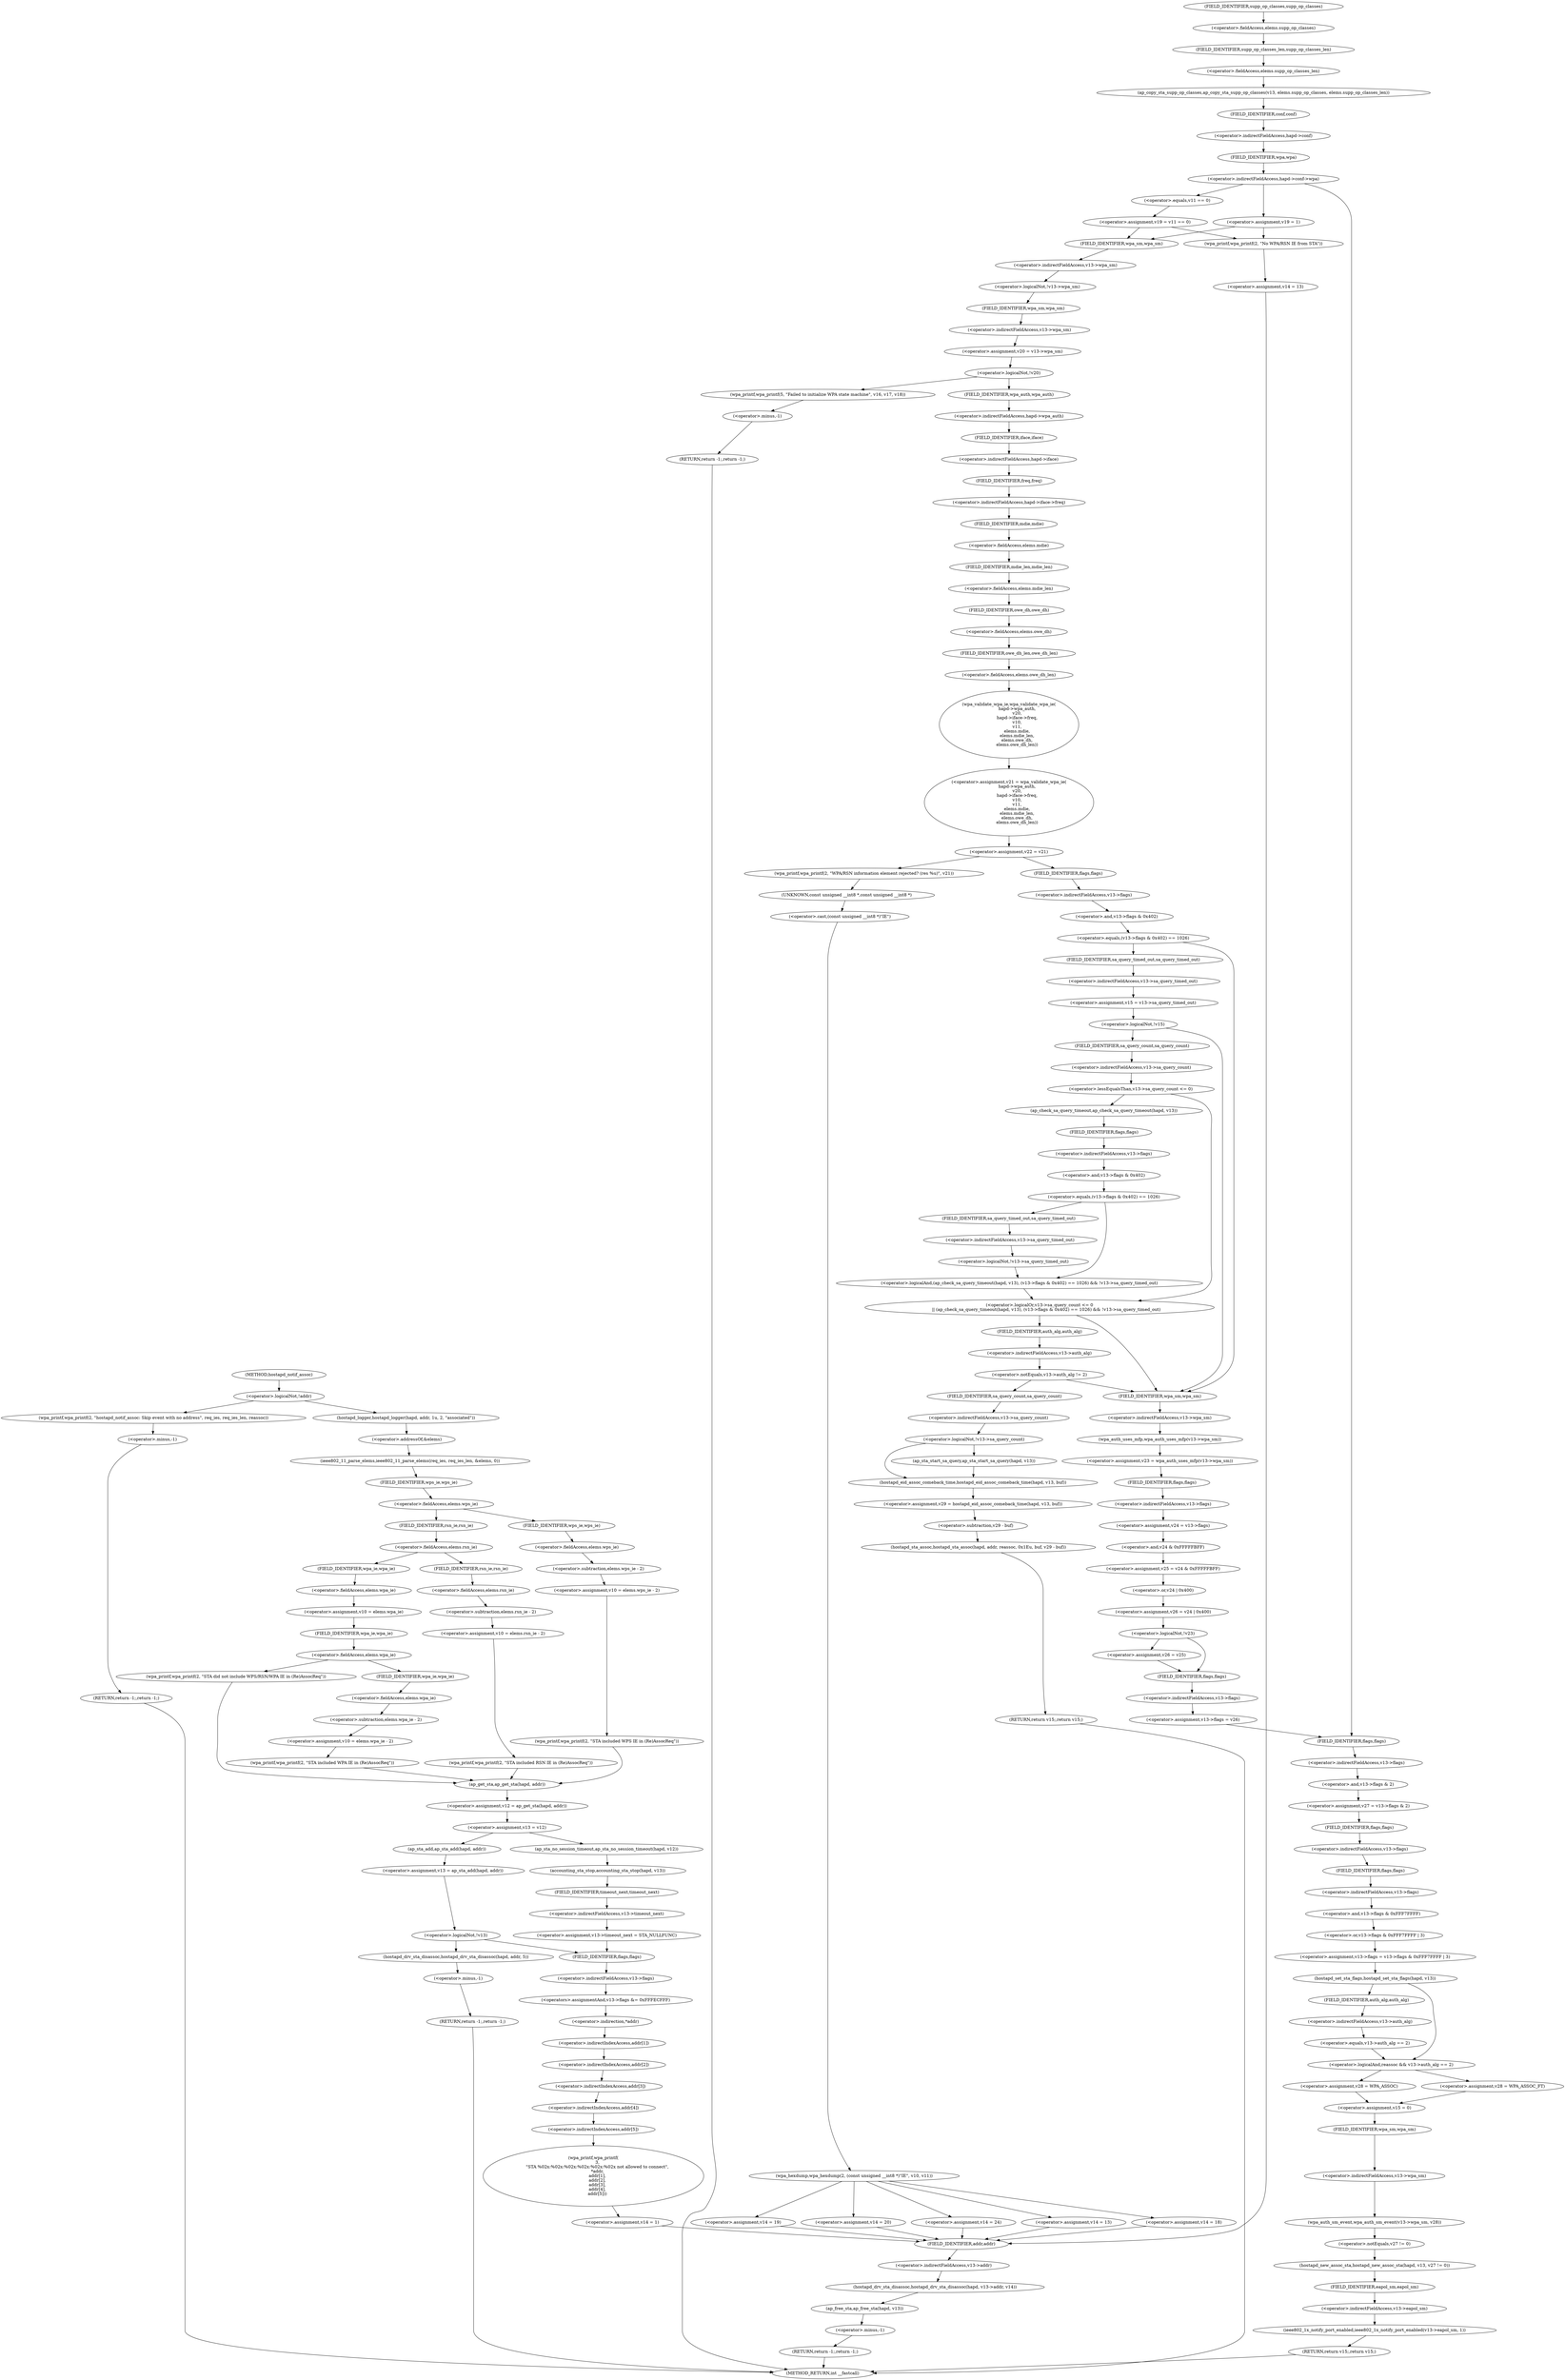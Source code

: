 digraph hostapd_notif_assoc {  
"1000153" [label = "(<operator>.logicalNot,!addr)" ]
"1000156" [label = "(wpa_printf,wpa_printf(2, \"hostapd_notif_assoc: Skip event with no address\", req_ies, req_ies_len, reassoc))" ]
"1000162" [label = "(RETURN,return -1;,return -1;)" ]
"1000163" [label = "(<operator>.minus,-1)" ]
"1000165" [label = "(hostapd_logger,hostapd_logger(hapd, addr, 1u, 2, \"associated\"))" ]
"1000171" [label = "(ieee802_11_parse_elems,ieee802_11_parse_elems(req_ies, req_ies_len, &elems, 0))" ]
"1000174" [label = "(<operator>.addressOf,&elems)" ]
"1000178" [label = "(<operator>.fieldAccess,elems.wps_ie)" ]
"1000180" [label = "(FIELD_IDENTIFIER,wps_ie,wps_ie)" ]
"1000182" [label = "(<operator>.assignment,v10 = elems.wps_ie - 2)" ]
"1000184" [label = "(<operator>.subtraction,elems.wps_ie - 2)" ]
"1000185" [label = "(<operator>.fieldAccess,elems.wps_ie)" ]
"1000187" [label = "(FIELD_IDENTIFIER,wps_ie,wps_ie)" ]
"1000190" [label = "(wpa_printf,wpa_printf(2, \"STA included WPS IE in (Re)AssocReq\"))" ]
"1000195" [label = "(<operator>.fieldAccess,elems.rsn_ie)" ]
"1000197" [label = "(FIELD_IDENTIFIER,rsn_ie,rsn_ie)" ]
"1000199" [label = "(<operator>.assignment,v10 = elems.rsn_ie - 2)" ]
"1000201" [label = "(<operator>.subtraction,elems.rsn_ie - 2)" ]
"1000202" [label = "(<operator>.fieldAccess,elems.rsn_ie)" ]
"1000204" [label = "(FIELD_IDENTIFIER,rsn_ie,rsn_ie)" ]
"1000207" [label = "(wpa_printf,wpa_printf(2, \"STA included RSN IE in (Re)AssocReq\"))" ]
"1000212" [label = "(<operator>.assignment,v10 = elems.wpa_ie)" ]
"1000214" [label = "(<operator>.fieldAccess,elems.wpa_ie)" ]
"1000216" [label = "(FIELD_IDENTIFIER,wpa_ie,wpa_ie)" ]
"1000218" [label = "(<operator>.fieldAccess,elems.wpa_ie)" ]
"1000220" [label = "(FIELD_IDENTIFIER,wpa_ie,wpa_ie)" ]
"1000222" [label = "(<operator>.assignment,v10 = elems.wpa_ie - 2)" ]
"1000224" [label = "(<operator>.subtraction,elems.wpa_ie - 2)" ]
"1000225" [label = "(<operator>.fieldAccess,elems.wpa_ie)" ]
"1000227" [label = "(FIELD_IDENTIFIER,wpa_ie,wpa_ie)" ]
"1000230" [label = "(wpa_printf,wpa_printf(2, \"STA included WPA IE in (Re)AssocReq\"))" ]
"1000236" [label = "(wpa_printf,wpa_printf(2, \"STA did not include WPS/RSN/WPA IE in (Re)AssocReq\"))" ]
"1000239" [label = "(<operator>.assignment,v12 = ap_get_sta(hapd, addr))" ]
"1000241" [label = "(ap_get_sta,ap_get_sta(hapd, addr))" ]
"1000244" [label = "(<operator>.assignment,v13 = v12)" ]
"1000250" [label = "(ap_sta_no_session_timeout,ap_sta_no_session_timeout(hapd, v12))" ]
"1000253" [label = "(accounting_sta_stop,accounting_sta_stop(hapd, v13))" ]
"1000256" [label = "(<operator>.assignment,v13->timeout_next = STA_NULLFUNC)" ]
"1000257" [label = "(<operator>.indirectFieldAccess,v13->timeout_next)" ]
"1000259" [label = "(FIELD_IDENTIFIER,timeout_next,timeout_next)" ]
"1000263" [label = "(<operator>.assignment,v13 = ap_sta_add(hapd, addr))" ]
"1000265" [label = "(ap_sta_add,ap_sta_add(hapd, addr))" ]
"1000269" [label = "(<operator>.logicalNot,!v13)" ]
"1000272" [label = "(hostapd_drv_sta_disassoc,hostapd_drv_sta_disassoc(hapd, addr, 5))" ]
"1000276" [label = "(RETURN,return -1;,return -1;)" ]
"1000277" [label = "(<operator>.minus,-1)" ]
"1000279" [label = "(<operators>.assignmentAnd,v13->flags &= 0xFFFECFFF)" ]
"1000280" [label = "(<operator>.indirectFieldAccess,v13->flags)" ]
"1000282" [label = "(FIELD_IDENTIFIER,flags,flags)" ]
"1000285" [label = "(wpa_printf,wpa_printf(\n      3,\n      \"STA %02x:%02x:%02x:%02x:%02x:%02x not allowed to connect\",\n      *addr,\n      addr[1],\n      addr[2],\n      addr[3],\n      addr[4],\n      addr[5]))" ]
"1000288" [label = "(<operator>.indirection,*addr)" ]
"1000290" [label = "(<operator>.indirectIndexAccess,addr[1])" ]
"1000293" [label = "(<operator>.indirectIndexAccess,addr[2])" ]
"1000296" [label = "(<operator>.indirectIndexAccess,addr[3])" ]
"1000299" [label = "(<operator>.indirectIndexAccess,addr[4])" ]
"1000302" [label = "(<operator>.indirectIndexAccess,addr[5])" ]
"1000305" [label = "(<operator>.assignment,v14 = 1)" ]
"1000309" [label = "(hostapd_drv_sta_disassoc,hostapd_drv_sta_disassoc(hapd, v13->addr, v14))" ]
"1000311" [label = "(<operator>.indirectFieldAccess,v13->addr)" ]
"1000313" [label = "(FIELD_IDENTIFIER,addr,addr)" ]
"1000315" [label = "(ap_free_sta,ap_free_sta(hapd, v13))" ]
"1000318" [label = "(RETURN,return -1;,return -1;)" ]
"1000319" [label = "(<operator>.minus,-1)" ]
"1000321" [label = "(ap_copy_sta_supp_op_classes,ap_copy_sta_supp_op_classes(v13, elems.supp_op_classes, elems.supp_op_classes_len))" ]
"1000323" [label = "(<operator>.fieldAccess,elems.supp_op_classes)" ]
"1000325" [label = "(FIELD_IDENTIFIER,supp_op_classes,supp_op_classes)" ]
"1000326" [label = "(<operator>.fieldAccess,elems.supp_op_classes_len)" ]
"1000328" [label = "(FIELD_IDENTIFIER,supp_op_classes_len,supp_op_classes_len)" ]
"1000330" [label = "(<operator>.indirectFieldAccess,hapd->conf->wpa)" ]
"1000331" [label = "(<operator>.indirectFieldAccess,hapd->conf)" ]
"1000333" [label = "(FIELD_IDENTIFIER,conf,conf)" ]
"1000334" [label = "(FIELD_IDENTIFIER,wpa,wpa)" ]
"1000338" [label = "(<operator>.assignment,v19 = v11 == 0)" ]
"1000340" [label = "(<operator>.equals,v11 == 0)" ]
"1000344" [label = "(<operator>.assignment,v19 = 1)" ]
"1000350" [label = "(wpa_printf,wpa_printf(2, \"No WPA/RSN IE from STA\"))" ]
"1000353" [label = "(<operator>.assignment,v14 = 13)" ]
"1000358" [label = "(<operator>.logicalNot,!v13->wpa_sm)" ]
"1000359" [label = "(<operator>.indirectFieldAccess,v13->wpa_sm)" ]
"1000361" [label = "(FIELD_IDENTIFIER,wpa_sm,wpa_sm)" ]
"1000362" [label = "(<operator>.assignment,v20 = v13->wpa_sm)" ]
"1000364" [label = "(<operator>.indirectFieldAccess,v13->wpa_sm)" ]
"1000366" [label = "(FIELD_IDENTIFIER,wpa_sm,wpa_sm)" ]
"1000368" [label = "(<operator>.logicalNot,!v20)" ]
"1000371" [label = "(wpa_printf,wpa_printf(5, \"Failed to initialize WPA state machine\", v16, v17, v18))" ]
"1000377" [label = "(RETURN,return -1;,return -1;)" ]
"1000378" [label = "(<operator>.minus,-1)" ]
"1000380" [label = "(<operator>.assignment,v21 = wpa_validate_wpa_ie(\n            hapd->wpa_auth,\n            v20,\n            hapd->iface->freq,\n            v10,\n            v11,\n            elems.mdie,\n            elems.mdie_len,\n            elems.owe_dh,\n            elems.owe_dh_len))" ]
"1000382" [label = "(wpa_validate_wpa_ie,wpa_validate_wpa_ie(\n            hapd->wpa_auth,\n            v20,\n            hapd->iface->freq,\n            v10,\n            v11,\n            elems.mdie,\n            elems.mdie_len,\n            elems.owe_dh,\n            elems.owe_dh_len))" ]
"1000383" [label = "(<operator>.indirectFieldAccess,hapd->wpa_auth)" ]
"1000385" [label = "(FIELD_IDENTIFIER,wpa_auth,wpa_auth)" ]
"1000387" [label = "(<operator>.indirectFieldAccess,hapd->iface->freq)" ]
"1000388" [label = "(<operator>.indirectFieldAccess,hapd->iface)" ]
"1000390" [label = "(FIELD_IDENTIFIER,iface,iface)" ]
"1000391" [label = "(FIELD_IDENTIFIER,freq,freq)" ]
"1000394" [label = "(<operator>.fieldAccess,elems.mdie)" ]
"1000396" [label = "(FIELD_IDENTIFIER,mdie,mdie)" ]
"1000397" [label = "(<operator>.fieldAccess,elems.mdie_len)" ]
"1000399" [label = "(FIELD_IDENTIFIER,mdie_len,mdie_len)" ]
"1000400" [label = "(<operator>.fieldAccess,elems.owe_dh)" ]
"1000402" [label = "(FIELD_IDENTIFIER,owe_dh,owe_dh)" ]
"1000403" [label = "(<operator>.fieldAccess,elems.owe_dh_len)" ]
"1000405" [label = "(FIELD_IDENTIFIER,owe_dh_len,owe_dh_len)" ]
"1000406" [label = "(<operator>.assignment,v22 = v21)" ]
"1000412" [label = "(wpa_printf,wpa_printf(2, \"WPA/RSN information element rejected? (res %u)\", v21))" ]
"1000416" [label = "(wpa_hexdump,wpa_hexdump(2, (const unsigned __int8 *)\"IE\", v10, v11))" ]
"1000418" [label = "(<operator>.cast,(const unsigned __int8 *)\"IE\")" ]
"1000419" [label = "(UNKNOWN,const unsigned __int8 *,const unsigned __int8 *)" ]
"1000427" [label = "(<operator>.assignment,v14 = 18)" ]
"1000432" [label = "(<operator>.assignment,v14 = 19)" ]
"1000437" [label = "(<operator>.assignment,v14 = 20)" ]
"1000442" [label = "(<operator>.assignment,v14 = 24)" ]
"1000447" [label = "(<operator>.assignment,v14 = 13)" ]
"1000453" [label = "(<operator>.equals,(v13->flags & 0x402) == 1026)" ]
"1000454" [label = "(<operator>.and,v13->flags & 0x402)" ]
"1000455" [label = "(<operator>.indirectFieldAccess,v13->flags)" ]
"1000457" [label = "(FIELD_IDENTIFIER,flags,flags)" ]
"1000461" [label = "(<operator>.assignment,v15 = v13->sa_query_timed_out)" ]
"1000463" [label = "(<operator>.indirectFieldAccess,v13->sa_query_timed_out)" ]
"1000465" [label = "(FIELD_IDENTIFIER,sa_query_timed_out,sa_query_timed_out)" ]
"1000467" [label = "(<operator>.logicalNot,!v15)" ]
"1000471" [label = "(<operator>.logicalOr,v13->sa_query_count <= 0\n          || (ap_check_sa_query_timeout(hapd, v13), (v13->flags & 0x402) == 1026) && !v13->sa_query_timed_out)" ]
"1000472" [label = "(<operator>.lessEqualsThan,v13->sa_query_count <= 0)" ]
"1000473" [label = "(<operator>.indirectFieldAccess,v13->sa_query_count)" ]
"1000475" [label = "(FIELD_IDENTIFIER,sa_query_count,sa_query_count)" ]
"1000477" [label = "(<operator>.logicalAnd,(ap_check_sa_query_timeout(hapd, v13), (v13->flags & 0x402) == 1026) && !v13->sa_query_timed_out)" ]
"1000479" [label = "(ap_check_sa_query_timeout,ap_check_sa_query_timeout(hapd, v13))" ]
"1000482" [label = "(<operator>.equals,(v13->flags & 0x402) == 1026)" ]
"1000483" [label = "(<operator>.and,v13->flags & 0x402)" ]
"1000484" [label = "(<operator>.indirectFieldAccess,v13->flags)" ]
"1000486" [label = "(FIELD_IDENTIFIER,flags,flags)" ]
"1000489" [label = "(<operator>.logicalNot,!v13->sa_query_timed_out)" ]
"1000490" [label = "(<operator>.indirectFieldAccess,v13->sa_query_timed_out)" ]
"1000492" [label = "(FIELD_IDENTIFIER,sa_query_timed_out,sa_query_timed_out)" ]
"1000495" [label = "(<operator>.notEquals,v13->auth_alg != 2)" ]
"1000496" [label = "(<operator>.indirectFieldAccess,v13->auth_alg)" ]
"1000498" [label = "(FIELD_IDENTIFIER,auth_alg,auth_alg)" ]
"1000502" [label = "(<operator>.logicalNot,!v13->sa_query_count)" ]
"1000503" [label = "(<operator>.indirectFieldAccess,v13->sa_query_count)" ]
"1000505" [label = "(FIELD_IDENTIFIER,sa_query_count,sa_query_count)" ]
"1000506" [label = "(ap_sta_start_sa_query,ap_sta_start_sa_query(hapd, v13))" ]
"1000509" [label = "(<operator>.assignment,v29 = hostapd_eid_assoc_comeback_time(hapd, v13, buf))" ]
"1000511" [label = "(hostapd_eid_assoc_comeback_time,hostapd_eid_assoc_comeback_time(hapd, v13, buf))" ]
"1000515" [label = "(hostapd_sta_assoc,hostapd_sta_assoc(hapd, addr, reassoc, 0x1Eu, buf, v29 - buf))" ]
"1000521" [label = "(<operator>.subtraction,v29 - buf)" ]
"1000524" [label = "(RETURN,return v15;,return v15;)" ]
"1000526" [label = "(<operator>.assignment,v23 = wpa_auth_uses_mfp(v13->wpa_sm))" ]
"1000528" [label = "(wpa_auth_uses_mfp,wpa_auth_uses_mfp(v13->wpa_sm))" ]
"1000529" [label = "(<operator>.indirectFieldAccess,v13->wpa_sm)" ]
"1000531" [label = "(FIELD_IDENTIFIER,wpa_sm,wpa_sm)" ]
"1000532" [label = "(<operator>.assignment,v24 = v13->flags)" ]
"1000534" [label = "(<operator>.indirectFieldAccess,v13->flags)" ]
"1000536" [label = "(FIELD_IDENTIFIER,flags,flags)" ]
"1000537" [label = "(<operator>.assignment,v25 = v24 & 0xFFFFFBFF)" ]
"1000539" [label = "(<operator>.and,v24 & 0xFFFFFBFF)" ]
"1000542" [label = "(<operator>.assignment,v26 = v24 | 0x400)" ]
"1000544" [label = "(<operator>.or,v24 | 0x400)" ]
"1000548" [label = "(<operator>.logicalNot,!v23)" ]
"1000550" [label = "(<operator>.assignment,v26 = v25)" ]
"1000553" [label = "(<operator>.assignment,v13->flags = v26)" ]
"1000554" [label = "(<operator>.indirectFieldAccess,v13->flags)" ]
"1000556" [label = "(FIELD_IDENTIFIER,flags,flags)" ]
"1000558" [label = "(<operator>.assignment,v27 = v13->flags & 2)" ]
"1000560" [label = "(<operator>.and,v13->flags & 2)" ]
"1000561" [label = "(<operator>.indirectFieldAccess,v13->flags)" ]
"1000563" [label = "(FIELD_IDENTIFIER,flags,flags)" ]
"1000565" [label = "(<operator>.assignment,v13->flags = v13->flags & 0xFFF7FFFF | 3)" ]
"1000566" [label = "(<operator>.indirectFieldAccess,v13->flags)" ]
"1000568" [label = "(FIELD_IDENTIFIER,flags,flags)" ]
"1000569" [label = "(<operator>.or,v13->flags & 0xFFF7FFFF | 3)" ]
"1000570" [label = "(<operator>.and,v13->flags & 0xFFF7FFFF)" ]
"1000571" [label = "(<operator>.indirectFieldAccess,v13->flags)" ]
"1000573" [label = "(FIELD_IDENTIFIER,flags,flags)" ]
"1000576" [label = "(hostapd_set_sta_flags,hostapd_set_sta_flags(hapd, v13))" ]
"1000580" [label = "(<operator>.logicalAnd,reassoc && v13->auth_alg == 2)" ]
"1000582" [label = "(<operator>.equals,v13->auth_alg == 2)" ]
"1000583" [label = "(<operator>.indirectFieldAccess,v13->auth_alg)" ]
"1000585" [label = "(FIELD_IDENTIFIER,auth_alg,auth_alg)" ]
"1000587" [label = "(<operator>.assignment,v28 = WPA_ASSOC_FT)" ]
"1000591" [label = "(<operator>.assignment,v28 = WPA_ASSOC)" ]
"1000594" [label = "(<operator>.assignment,v15 = 0)" ]
"1000597" [label = "(wpa_auth_sm_event,wpa_auth_sm_event(v13->wpa_sm, v28))" ]
"1000598" [label = "(<operator>.indirectFieldAccess,v13->wpa_sm)" ]
"1000600" [label = "(FIELD_IDENTIFIER,wpa_sm,wpa_sm)" ]
"1000602" [label = "(hostapd_new_assoc_sta,hostapd_new_assoc_sta(hapd, v13, v27 != 0))" ]
"1000605" [label = "(<operator>.notEquals,v27 != 0)" ]
"1000608" [label = "(ieee802_1x_notify_port_enabled,ieee802_1x_notify_port_enabled(v13->eapol_sm, 1))" ]
"1000609" [label = "(<operator>.indirectFieldAccess,v13->eapol_sm)" ]
"1000611" [label = "(FIELD_IDENTIFIER,eapol_sm,eapol_sm)" ]
"1000613" [label = "(RETURN,return v15;,return v15;)" ]
"1000123" [label = "(METHOD,hostapd_notif_assoc)" ]
"1000615" [label = "(METHOD_RETURN,int __fastcall)" ]
  "1000153" -> "1000156" 
  "1000153" -> "1000165" 
  "1000156" -> "1000163" 
  "1000162" -> "1000615" 
  "1000163" -> "1000162" 
  "1000165" -> "1000174" 
  "1000171" -> "1000180" 
  "1000174" -> "1000171" 
  "1000178" -> "1000187" 
  "1000178" -> "1000197" 
  "1000180" -> "1000178" 
  "1000182" -> "1000190" 
  "1000184" -> "1000182" 
  "1000185" -> "1000184" 
  "1000187" -> "1000185" 
  "1000190" -> "1000241" 
  "1000195" -> "1000204" 
  "1000195" -> "1000216" 
  "1000197" -> "1000195" 
  "1000199" -> "1000207" 
  "1000201" -> "1000199" 
  "1000202" -> "1000201" 
  "1000204" -> "1000202" 
  "1000207" -> "1000241" 
  "1000212" -> "1000220" 
  "1000214" -> "1000212" 
  "1000216" -> "1000214" 
  "1000218" -> "1000227" 
  "1000218" -> "1000236" 
  "1000220" -> "1000218" 
  "1000222" -> "1000230" 
  "1000224" -> "1000222" 
  "1000225" -> "1000224" 
  "1000227" -> "1000225" 
  "1000230" -> "1000241" 
  "1000236" -> "1000241" 
  "1000239" -> "1000244" 
  "1000241" -> "1000239" 
  "1000244" -> "1000250" 
  "1000244" -> "1000265" 
  "1000250" -> "1000253" 
  "1000253" -> "1000259" 
  "1000256" -> "1000282" 
  "1000257" -> "1000256" 
  "1000259" -> "1000257" 
  "1000263" -> "1000269" 
  "1000265" -> "1000263" 
  "1000269" -> "1000272" 
  "1000269" -> "1000282" 
  "1000272" -> "1000277" 
  "1000276" -> "1000615" 
  "1000277" -> "1000276" 
  "1000279" -> "1000288" 
  "1000280" -> "1000279" 
  "1000282" -> "1000280" 
  "1000285" -> "1000305" 
  "1000288" -> "1000290" 
  "1000290" -> "1000293" 
  "1000293" -> "1000296" 
  "1000296" -> "1000299" 
  "1000299" -> "1000302" 
  "1000302" -> "1000285" 
  "1000305" -> "1000313" 
  "1000309" -> "1000315" 
  "1000311" -> "1000309" 
  "1000313" -> "1000311" 
  "1000315" -> "1000319" 
  "1000318" -> "1000615" 
  "1000319" -> "1000318" 
  "1000321" -> "1000333" 
  "1000323" -> "1000328" 
  "1000325" -> "1000323" 
  "1000326" -> "1000321" 
  "1000328" -> "1000326" 
  "1000330" -> "1000340" 
  "1000330" -> "1000344" 
  "1000330" -> "1000563" 
  "1000331" -> "1000334" 
  "1000333" -> "1000331" 
  "1000334" -> "1000330" 
  "1000338" -> "1000350" 
  "1000338" -> "1000361" 
  "1000340" -> "1000338" 
  "1000344" -> "1000350" 
  "1000344" -> "1000361" 
  "1000350" -> "1000353" 
  "1000353" -> "1000313" 
  "1000358" -> "1000366" 
  "1000359" -> "1000358" 
  "1000361" -> "1000359" 
  "1000362" -> "1000368" 
  "1000364" -> "1000362" 
  "1000366" -> "1000364" 
  "1000368" -> "1000371" 
  "1000368" -> "1000385" 
  "1000371" -> "1000378" 
  "1000377" -> "1000615" 
  "1000378" -> "1000377" 
  "1000380" -> "1000406" 
  "1000382" -> "1000380" 
  "1000383" -> "1000390" 
  "1000385" -> "1000383" 
  "1000387" -> "1000396" 
  "1000388" -> "1000391" 
  "1000390" -> "1000388" 
  "1000391" -> "1000387" 
  "1000394" -> "1000399" 
  "1000396" -> "1000394" 
  "1000397" -> "1000402" 
  "1000399" -> "1000397" 
  "1000400" -> "1000405" 
  "1000402" -> "1000400" 
  "1000403" -> "1000382" 
  "1000405" -> "1000403" 
  "1000406" -> "1000412" 
  "1000406" -> "1000457" 
  "1000412" -> "1000419" 
  "1000416" -> "1000427" 
  "1000416" -> "1000432" 
  "1000416" -> "1000437" 
  "1000416" -> "1000442" 
  "1000416" -> "1000447" 
  "1000418" -> "1000416" 
  "1000419" -> "1000418" 
  "1000427" -> "1000313" 
  "1000432" -> "1000313" 
  "1000437" -> "1000313" 
  "1000442" -> "1000313" 
  "1000447" -> "1000313" 
  "1000453" -> "1000465" 
  "1000453" -> "1000531" 
  "1000454" -> "1000453" 
  "1000455" -> "1000454" 
  "1000457" -> "1000455" 
  "1000461" -> "1000467" 
  "1000463" -> "1000461" 
  "1000465" -> "1000463" 
  "1000467" -> "1000475" 
  "1000467" -> "1000531" 
  "1000471" -> "1000498" 
  "1000471" -> "1000531" 
  "1000472" -> "1000471" 
  "1000472" -> "1000479" 
  "1000473" -> "1000472" 
  "1000475" -> "1000473" 
  "1000477" -> "1000471" 
  "1000479" -> "1000486" 
  "1000482" -> "1000477" 
  "1000482" -> "1000492" 
  "1000483" -> "1000482" 
  "1000484" -> "1000483" 
  "1000486" -> "1000484" 
  "1000489" -> "1000477" 
  "1000490" -> "1000489" 
  "1000492" -> "1000490" 
  "1000495" -> "1000505" 
  "1000495" -> "1000531" 
  "1000496" -> "1000495" 
  "1000498" -> "1000496" 
  "1000502" -> "1000506" 
  "1000502" -> "1000511" 
  "1000503" -> "1000502" 
  "1000505" -> "1000503" 
  "1000506" -> "1000511" 
  "1000509" -> "1000521" 
  "1000511" -> "1000509" 
  "1000515" -> "1000524" 
  "1000521" -> "1000515" 
  "1000524" -> "1000615" 
  "1000526" -> "1000536" 
  "1000528" -> "1000526" 
  "1000529" -> "1000528" 
  "1000531" -> "1000529" 
  "1000532" -> "1000539" 
  "1000534" -> "1000532" 
  "1000536" -> "1000534" 
  "1000537" -> "1000544" 
  "1000539" -> "1000537" 
  "1000542" -> "1000548" 
  "1000544" -> "1000542" 
  "1000548" -> "1000550" 
  "1000548" -> "1000556" 
  "1000550" -> "1000556" 
  "1000553" -> "1000563" 
  "1000554" -> "1000553" 
  "1000556" -> "1000554" 
  "1000558" -> "1000568" 
  "1000560" -> "1000558" 
  "1000561" -> "1000560" 
  "1000563" -> "1000561" 
  "1000565" -> "1000576" 
  "1000566" -> "1000573" 
  "1000568" -> "1000566" 
  "1000569" -> "1000565" 
  "1000570" -> "1000569" 
  "1000571" -> "1000570" 
  "1000573" -> "1000571" 
  "1000576" -> "1000580" 
  "1000576" -> "1000585" 
  "1000580" -> "1000587" 
  "1000580" -> "1000591" 
  "1000582" -> "1000580" 
  "1000583" -> "1000582" 
  "1000585" -> "1000583" 
  "1000587" -> "1000594" 
  "1000591" -> "1000594" 
  "1000594" -> "1000600" 
  "1000597" -> "1000605" 
  "1000598" -> "1000597" 
  "1000600" -> "1000598" 
  "1000602" -> "1000611" 
  "1000605" -> "1000602" 
  "1000608" -> "1000613" 
  "1000609" -> "1000608" 
  "1000611" -> "1000609" 
  "1000613" -> "1000615" 
  "1000123" -> "1000153" 
}
